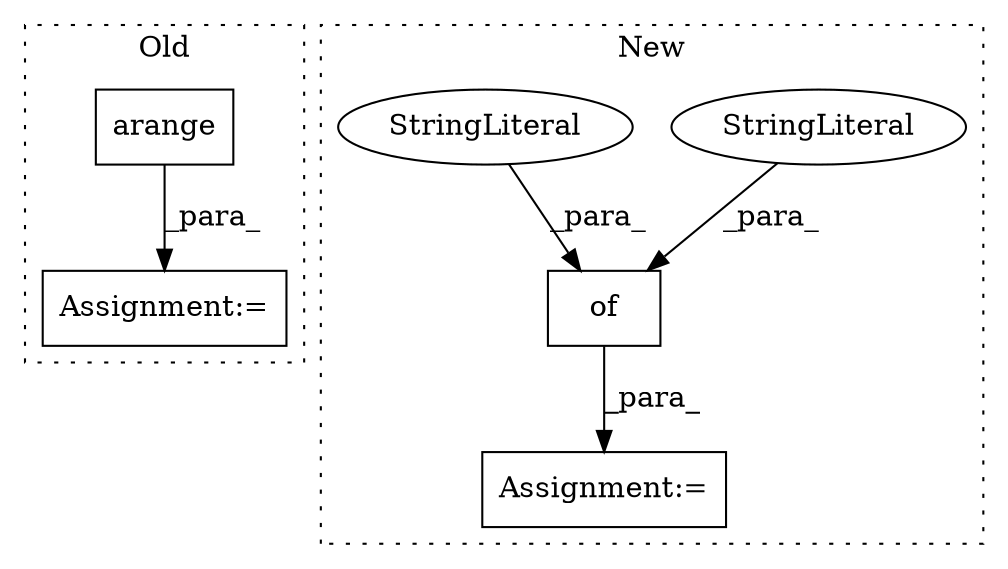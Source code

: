 digraph G {
subgraph cluster0 {
1 [label="arange" a="32" s="1575,1586" l="7,1" shape="box"];
6 [label="Assignment:=" a="7" s="1568" l="1" shape="box"];
label = "Old";
style="dotted";
}
subgraph cluster1 {
2 [label="of" a="32" s="840,914" l="3,1" shape="box"];
3 [label="Assignment:=" a="7" s="835" l="1" shape="box"];
4 [label="StringLiteral" a="45" s="879" l="17" shape="ellipse"];
5 [label="StringLiteral" a="45" s="843" l="14" shape="ellipse"];
label = "New";
style="dotted";
}
1 -> 6 [label="_para_"];
2 -> 3 [label="_para_"];
4 -> 2 [label="_para_"];
5 -> 2 [label="_para_"];
}